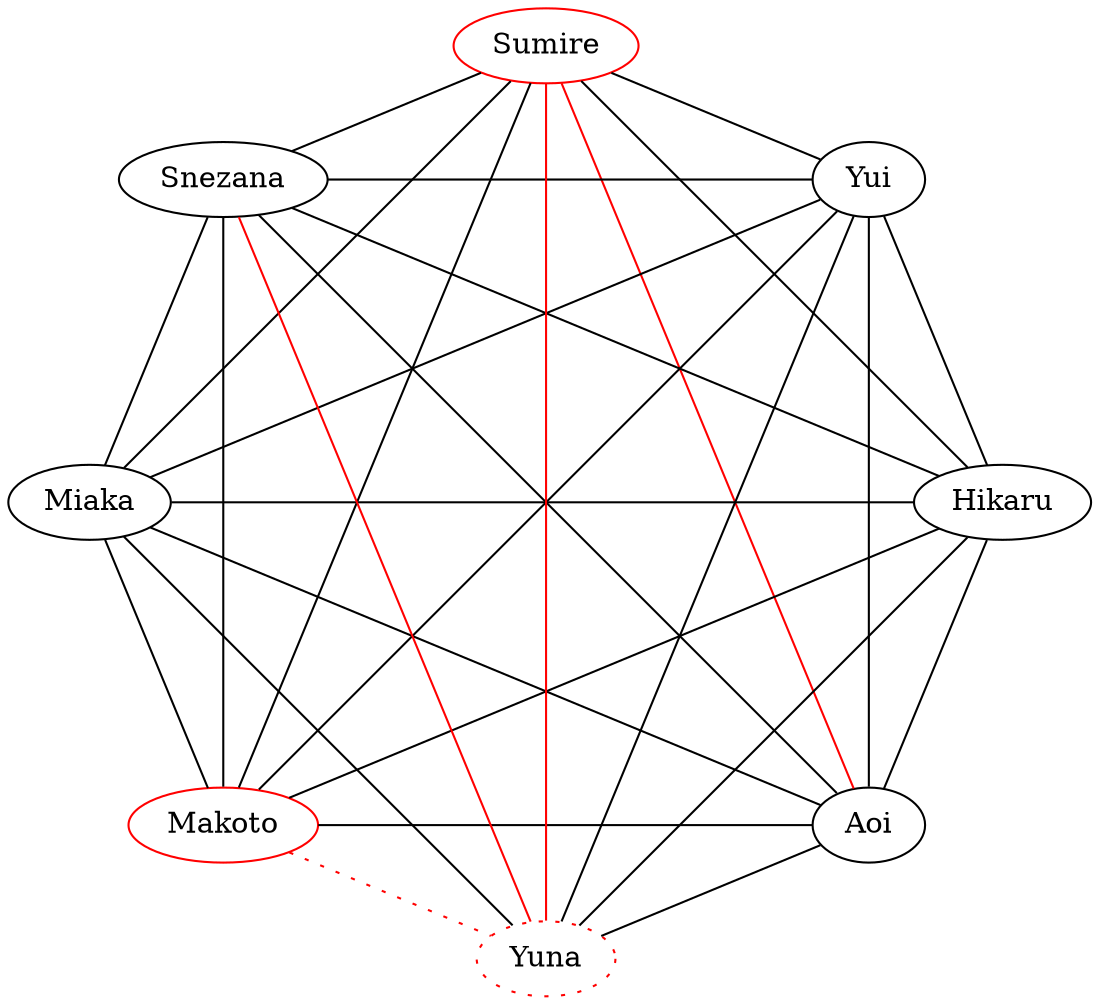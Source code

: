 strict graph {
    layout = "circo"


    // Individual player states

    "Aoi"
    "Hikaru"
    "Makoto" [ color = red ]
    "Miaka"
    "Snezana"
    "Sumire" [ color = red ]
    "Yui"
    "Yuna" [ color = red, style = dotted ]


    // Relationship states

    "Aoi" -- "Hikaru"
    "Aoi" -- "Makoto"
    "Aoi" -- "Miaka"
    "Aoi" -- "Snezana"
    "Aoi" -- "Sumire" [ color = red ]
    "Aoi" -- "Yui"
    "Aoi" -- "Yuna"
    "Hikaru" -- "Makoto"
    "Hikaru" -- "Miaka"
    "Hikaru" -- "Snezana"
    "Hikaru" -- "Sumire"
    "Hikaru" -- "Yui"
    "Hikaru" -- "Yuna"
    "Makoto" -- "Miaka"
    "Makoto" -- "Snezana"
    "Makoto" -- "Sumire"
    "Makoto" -- "Yui"
    "Makoto" -- "Yuna" [ color = red, style = dotted ]
    "Miaka" -- "Snezana"
    "Miaka" -- "Sumire"
    "Miaka" -- "Yui"
    "Miaka" -- "Yuna"
    "Snezana" -- "Sumire"
    "Snezana" -- "Yui"
    "Snezana" -- "Yuna" [ color = red ]
    "Sumire" -- "Yui"
    "Sumire" -- "Yuna" [ color = red ]
    "Yui" -- "Yuna"
}
